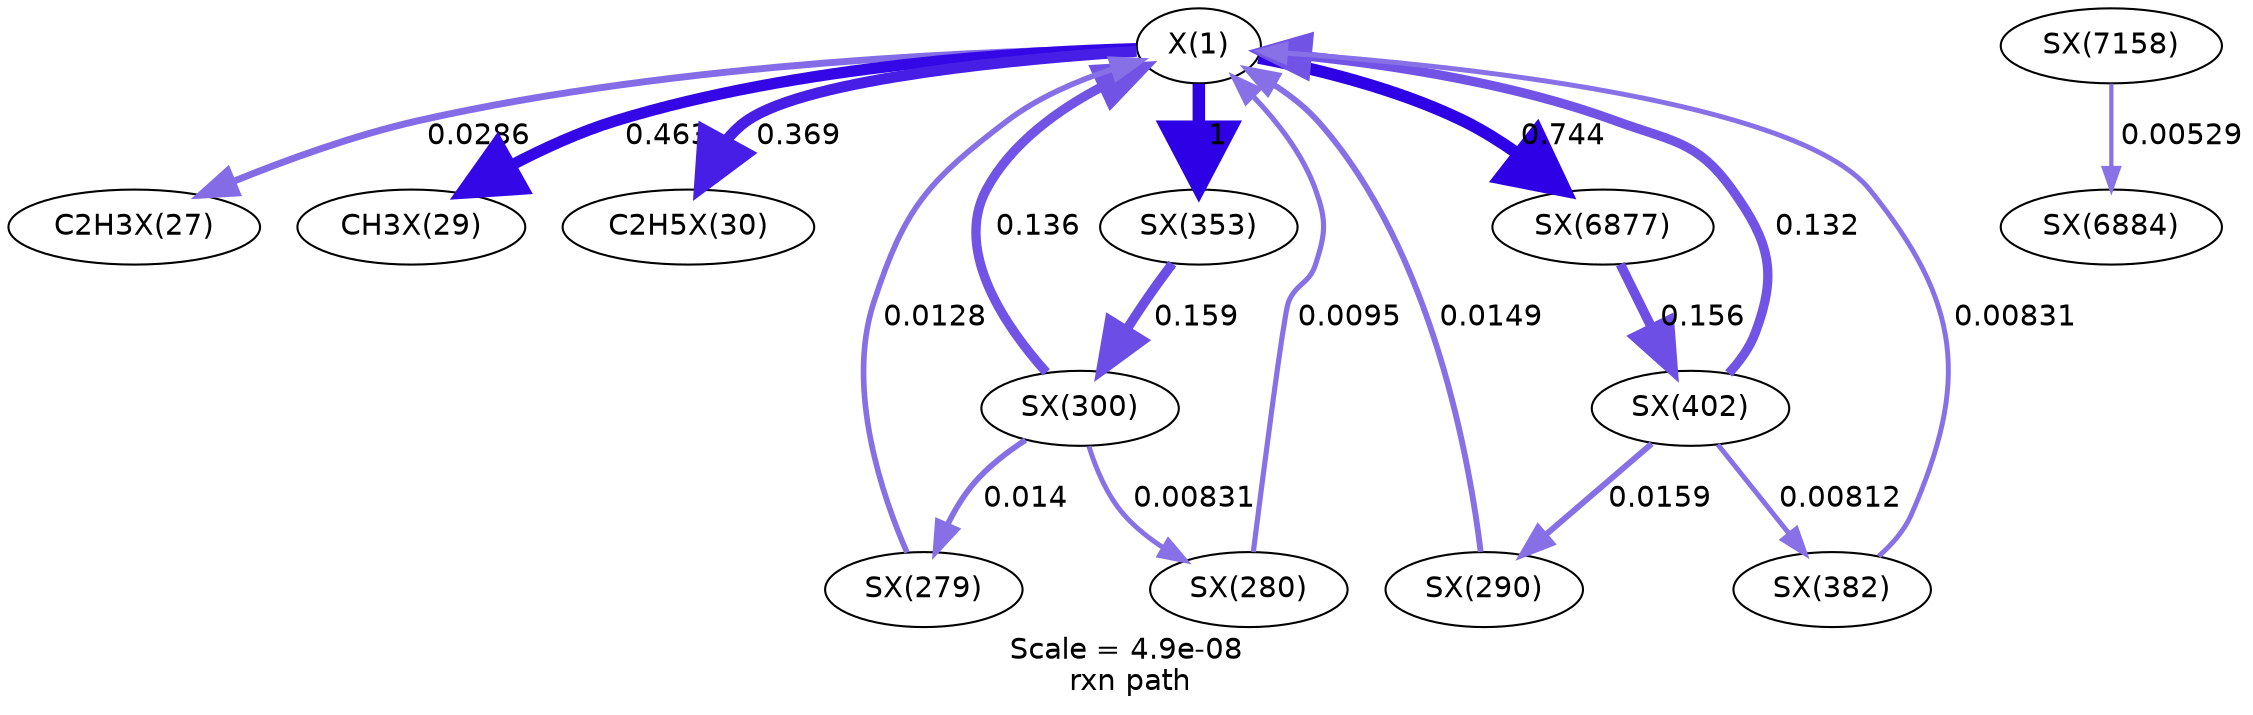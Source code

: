 digraph reaction_paths {
center=1;
s95 -> s97[fontname="Helvetica", style="setlinewidth(3.32)", arrowsize=1.66, color="0.7, 0.529, 0.9"
, label=" 0.0286"];
s95 -> s99[fontname="Helvetica", style="setlinewidth(5.42)", arrowsize=2.71, color="0.7, 0.963, 0.9"
, label=" 0.463"];
s95 -> s100[fontname="Helvetica", style="setlinewidth(5.25)", arrowsize=2.62, color="0.7, 0.869, 0.9"
, label=" 0.369"];
s95 -> s145[fontname="Helvetica", style="setlinewidth(6)", arrowsize=3, color="0.7, 1.5, 0.9"
, label=" 1"];
s142 -> s95[fontname="Helvetica", style="setlinewidth(4.5)", arrowsize=2.25, color="0.7, 0.636, 0.9"
, label=" 0.136"];
s135 -> s95[fontname="Helvetica", style="setlinewidth(2.71)", arrowsize=1.36, color="0.7, 0.513, 0.9"
, label=" 0.0128"];
s136 -> s95[fontname="Helvetica", style="setlinewidth(2.48)", arrowsize=1.24, color="0.7, 0.51, 0.9"
, label=" 0.0095"];
s95 -> s245[fontname="Helvetica", style="setlinewidth(5.78)", arrowsize=2.89, color="0.7, 1.24, 0.9"
, label=" 0.744"];
s151 -> s95[fontname="Helvetica", style="setlinewidth(4.47)", arrowsize=2.24, color="0.7, 0.632, 0.9"
, label=" 0.132"];
s139 -> s95[fontname="Helvetica", style="setlinewidth(2.83)", arrowsize=1.41, color="0.7, 0.515, 0.9"
, label=" 0.0149"];
s147 -> s95[fontname="Helvetica", style="setlinewidth(2.38)", arrowsize=1.19, color="0.7, 0.508, 0.9"
, label=" 0.00831"];
s145 -> s142[fontname="Helvetica", style="setlinewidth(4.61)", arrowsize=2.3, color="0.7, 0.659, 0.9"
, label=" 0.159"];
s142 -> s135[fontname="Helvetica", style="setlinewidth(2.78)", arrowsize=1.39, color="0.7, 0.514, 0.9"
, label=" 0.014"];
s142 -> s136[fontname="Helvetica", style="setlinewidth(2.38)", arrowsize=1.19, color="0.7, 0.508, 0.9"
, label=" 0.00831"];
s252 -> s248[fontname="Helvetica", style="setlinewidth(2.04)", arrowsize=1.02, color="0.7, 0.505, 0.9"
, label=" 0.00529"];
s245 -> s151[fontname="Helvetica", style="setlinewidth(4.6)", arrowsize=2.3, color="0.7, 0.656, 0.9"
, label=" 0.156"];
s151 -> s139[fontname="Helvetica", style="setlinewidth(2.87)", arrowsize=1.44, color="0.7, 0.516, 0.9"
, label=" 0.0159"];
s151 -> s147[fontname="Helvetica", style="setlinewidth(2.37)", arrowsize=1.18, color="0.7, 0.508, 0.9"
, label=" 0.00812"];
s95 [ fontname="Helvetica", label="X(1)"];
s97 [ fontname="Helvetica", label="C2H3X(27)"];
s99 [ fontname="Helvetica", label="CH3X(29)"];
s100 [ fontname="Helvetica", label="C2H5X(30)"];
s135 [ fontname="Helvetica", label="SX(279)"];
s136 [ fontname="Helvetica", label="SX(280)"];
s139 [ fontname="Helvetica", label="SX(290)"];
s142 [ fontname="Helvetica", label="SX(300)"];
s145 [ fontname="Helvetica", label="SX(353)"];
s147 [ fontname="Helvetica", label="SX(382)"];
s151 [ fontname="Helvetica", label="SX(402)"];
s245 [ fontname="Helvetica", label="SX(6877)"];
s248 [ fontname="Helvetica", label="SX(6884)"];
s252 [ fontname="Helvetica", label="SX(7158)"];
 label = "Scale = 4.9e-08\l rxn path";
 fontname = "Helvetica";
}
